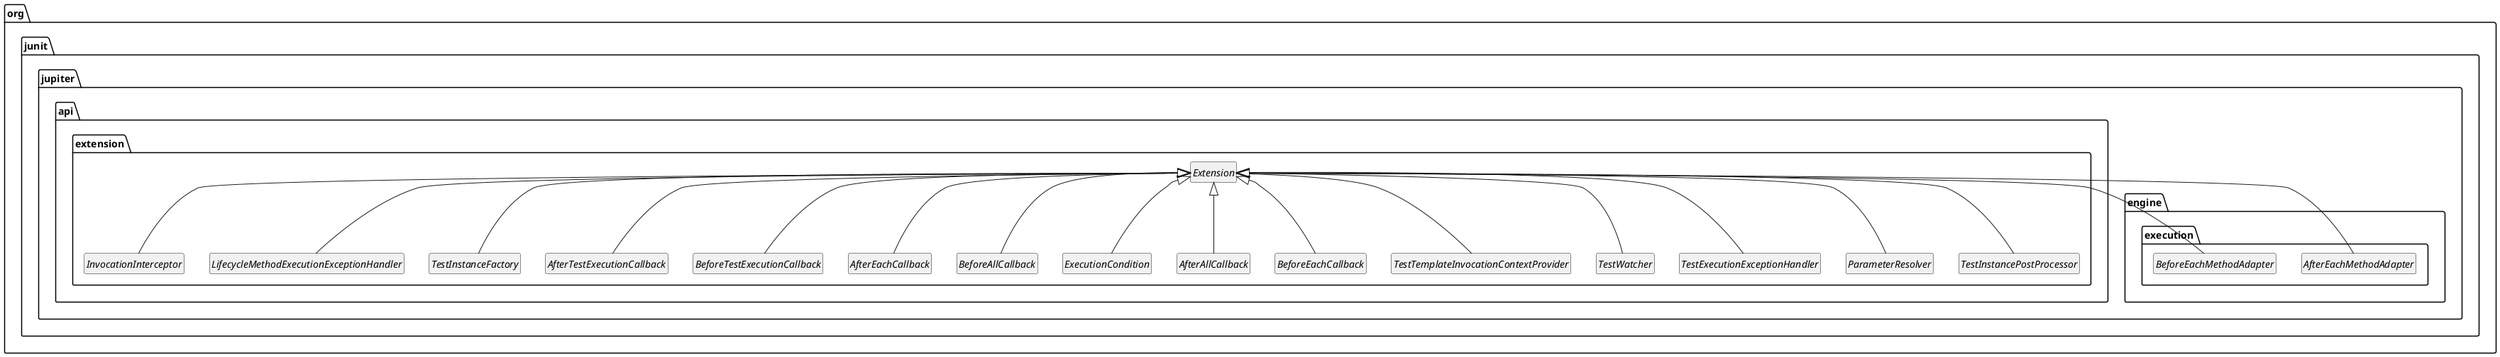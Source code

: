 @startuml

hide member
hide circle

package org.junit.jupiter.api.extension {
interface Extension
interface InvocationInterceptor
interface LifecycleMethodExecutionExceptionHandler
interface TestInstanceFactory
interface AfterTestExecutionCallback
interface BeforeTestExecutionCallback
interface AfterEachCallback
interface BeforeAllCallback
interface ExecutionCondition
interface AfterAllCallback
interface BeforeEachCallback
interface TestTemplateInvocationContextProvider
interface TestWatcher
interface TestExecutionExceptionHandler
interface ParameterResolver
interface TestInstancePostProcessor

'class TimeoutExtension
'class TempDirectory
}

Extension <|-- InvocationInterceptor
Extension <|-- LifecycleMethodExecutionExceptionHandler
Extension <|-- TestInstanceFactory
Extension <|-- AfterTestExecutionCallback
Extension <|-- BeforeTestExecutionCallback
Extension <|-- AfterEachCallback
Extension <|-- BeforeAllCallback
Extension <|-- ExecutionCondition
Extension <|-- AfterAllCallback
Extension <|-- BeforeEachCallback
Extension <|-- TestTemplateInvocationContextProvider
Extension <|-- TestWatcher
Extension <|-- TestExecutionExceptionHandler
Extension <|-- ParameterResolver
Extension <|-- TestInstancePostProcessor


package org.junit.jupiter.engine.execution {
    interface AfterEachMethodAdapter
    interface BeforeEachMethodAdapter
}

Extension <|-- AfterEachMethodAdapter
Extension <|-- BeforeEachMethodAdapter



'InvocationInterceptor <|.. TimeoutExtension
'BeforeAllCallback <|.. TimeoutExtension
'BeforeEachCallback <|.. TimeoutExtension
'
'BeforeAllCallback <|.. TempDirectory
'BeforeEachCallback <|.. TempDirectory
'ParameterResolver <|.. TempDirectory

@enduml

